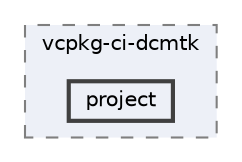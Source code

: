 digraph "external/reflect-cpp/vcpkg/scripts/test_ports/vcpkg-ci-dcmtk/project"
{
 // LATEX_PDF_SIZE
  bgcolor="transparent";
  edge [fontname=Helvetica,fontsize=10,labelfontname=Helvetica,labelfontsize=10];
  node [fontname=Helvetica,fontsize=10,shape=box,height=0.2,width=0.4];
  compound=true
  subgraph clusterdir_d1f47df325070d8802c8721bfb1b474f {
    graph [ bgcolor="#edf0f7", pencolor="grey50", label="vcpkg-ci-dcmtk", fontname=Helvetica,fontsize=10 style="filled,dashed", URL="dir_d1f47df325070d8802c8721bfb1b474f.html",tooltip=""]
  dir_bd10589ded46a0c772e8591c89f0bd6d [label="project", fillcolor="#edf0f7", color="grey25", style="filled,bold", URL="dir_bd10589ded46a0c772e8591c89f0bd6d.html",tooltip=""];
  }
}
